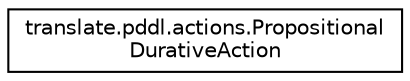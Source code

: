 digraph "Graphical Class Hierarchy"
{
  edge [fontname="Helvetica",fontsize="10",labelfontname="Helvetica",labelfontsize="10"];
  node [fontname="Helvetica",fontsize="10",shape=record];
  rankdir="LR";
  Node1 [label="translate.pddl.actions.Propositional\lDurativeAction",height=0.2,width=0.4,color="black", fillcolor="white", style="filled",URL="$classtranslate_1_1pddl_1_1actions_1_1PropositionalDurativeAction.html"];
}

